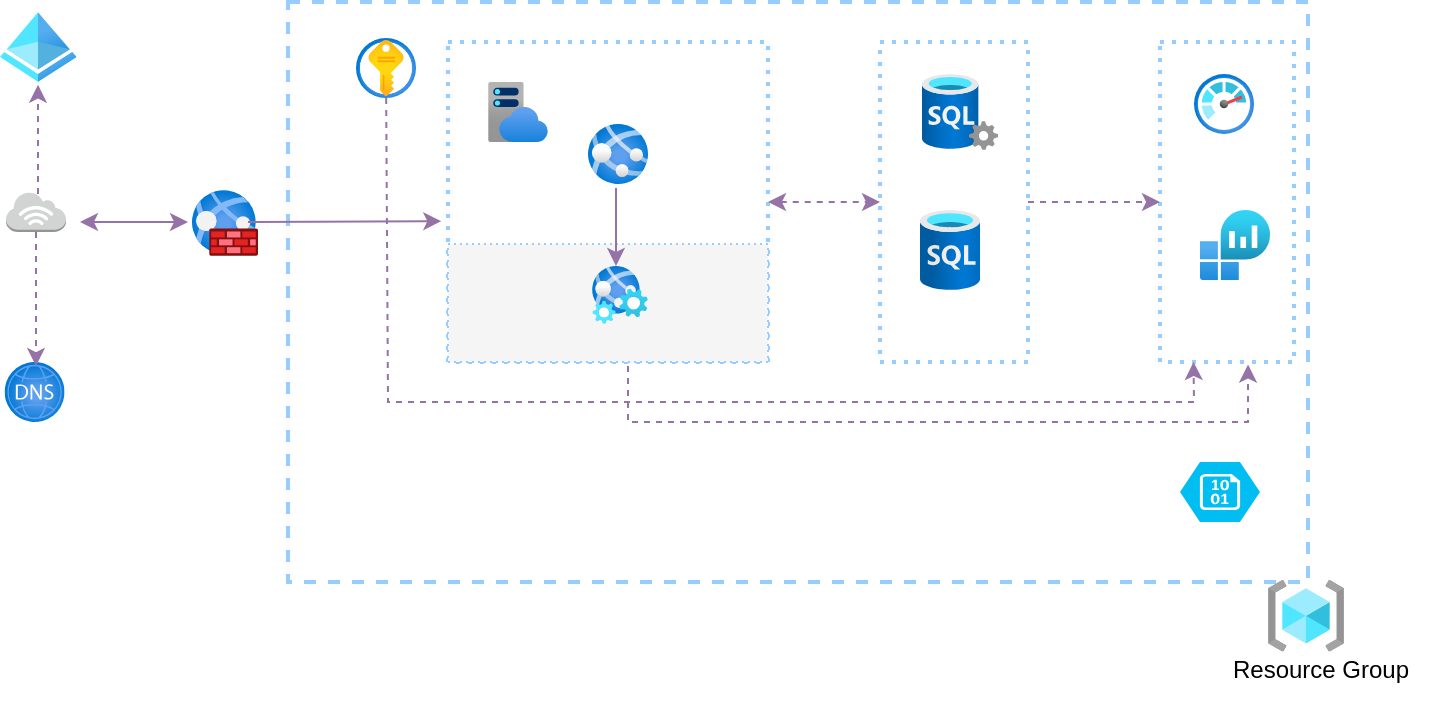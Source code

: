 <mxfile version="23.1.8" type="github">
  <diagram name="Page-1" id="44-TJ2VjL3WcBLJgvvHb">
    <mxGraphModel dx="794" dy="412" grid="1" gridSize="10" guides="1" tooltips="1" connect="1" arrows="1" fold="1" page="1" pageScale="1" pageWidth="850" pageHeight="1100" math="0" shadow="0">
      <root>
        <mxCell id="0" />
        <mxCell id="1" parent="0" />
        <mxCell id="4dPitYSo7VQBLm2kUd2n-1" value="" style="image;aspect=fixed;html=1;points=[];align=center;fontSize=12;image=img/lib/azure2/general/Resource_Groups.svg;" vertex="1" parent="1">
          <mxGeometry x="720" y="399" width="38" height="35.76" as="geometry" />
        </mxCell>
        <mxCell id="4dPitYSo7VQBLm2kUd2n-2" value="" style="fontStyle=0;verticalAlign=top;align=center;spacingTop=-2;fillColor=none;rounded=0;whiteSpace=wrap;html=1;strokeColor=#99CCFF;strokeWidth=2;dashed=1;container=1;collapsible=0;expand=0;recursiveResize=0;" vertex="1" parent="1">
          <mxGeometry x="230" y="110" width="510" height="290" as="geometry" />
        </mxCell>
        <mxCell id="4dPitYSo7VQBLm2kUd2n-5" value="" style="fontStyle=0;verticalAlign=top;align=center;spacingTop=-2;fillColor=none;rounded=0;whiteSpace=wrap;html=1;strokeColor=#99CCFF;strokeWidth=2;dashed=1;container=1;collapsible=0;expand=0;recursiveResize=0;dashPattern=1 2;" vertex="1" parent="4dPitYSo7VQBLm2kUd2n-2">
          <mxGeometry x="436" y="20" width="67" height="160" as="geometry" />
        </mxCell>
        <mxCell id="4dPitYSo7VQBLm2kUd2n-21" value="" style="image;aspect=fixed;html=1;points=[];align=center;fontSize=12;image=img/lib/azure2/management_governance/Monitor.svg;" vertex="1" parent="4dPitYSo7VQBLm2kUd2n-5">
          <mxGeometry x="17" y="16" width="30" height="30" as="geometry" />
        </mxCell>
        <mxCell id="4dPitYSo7VQBLm2kUd2n-22" value="" style="image;aspect=fixed;html=1;points=[];align=center;fontSize=12;image=img/lib/azure2/analytics/Log_Analytics_Workspaces.svg;" vertex="1" parent="4dPitYSo7VQBLm2kUd2n-5">
          <mxGeometry x="20" y="84" width="35" height="35" as="geometry" />
        </mxCell>
        <mxCell id="4dPitYSo7VQBLm2kUd2n-30" style="edgeStyle=orthogonalEdgeStyle;rounded=0;orthogonalLoop=1;jettySize=auto;html=1;entryX=0;entryY=0.5;entryDx=0;entryDy=0;dashed=1;fillColor=#e1d5e7;strokeColor=#9673a6;" edge="1" parent="4dPitYSo7VQBLm2kUd2n-2" source="4dPitYSo7VQBLm2kUd2n-6" target="4dPitYSo7VQBLm2kUd2n-5">
          <mxGeometry relative="1" as="geometry" />
        </mxCell>
        <mxCell id="4dPitYSo7VQBLm2kUd2n-6" value="" style="fontStyle=0;verticalAlign=top;align=center;spacingTop=-2;fillColor=none;rounded=0;whiteSpace=wrap;html=1;strokeColor=#99CCFF;strokeWidth=2;dashed=1;container=1;collapsible=0;expand=0;recursiveResize=0;dashPattern=1 2;" vertex="1" parent="4dPitYSo7VQBLm2kUd2n-2">
          <mxGeometry x="296" y="20" width="74" height="160" as="geometry" />
        </mxCell>
        <mxCell id="4dPitYSo7VQBLm2kUd2n-10" value="" style="image;aspect=fixed;html=1;points=[];align=center;fontSize=12;image=img/lib/azure2/databases/SQL_Server.svg;" vertex="1" parent="4dPitYSo7VQBLm2kUd2n-6">
          <mxGeometry x="21" y="16" width="38" height="38" as="geometry" />
        </mxCell>
        <mxCell id="4dPitYSo7VQBLm2kUd2n-11" value="" style="image;aspect=fixed;html=1;points=[];align=center;fontSize=12;image=img/lib/azure2/databases/SQL_Database.svg;" vertex="1" parent="4dPitYSo7VQBLm2kUd2n-6">
          <mxGeometry x="20" y="84" width="30" height="40" as="geometry" />
        </mxCell>
        <mxCell id="4dPitYSo7VQBLm2kUd2n-7" value="" style="fontStyle=0;verticalAlign=top;align=center;spacingTop=-2;fillColor=none;rounded=0;whiteSpace=wrap;html=1;strokeColor=#99CCFF;strokeWidth=2;dashed=1;container=1;collapsible=0;expand=0;recursiveResize=0;dashPattern=1 2;" vertex="1" parent="4dPitYSo7VQBLm2kUd2n-2">
          <mxGeometry x="80" y="20" width="160" height="160" as="geometry" />
        </mxCell>
        <mxCell id="4dPitYSo7VQBLm2kUd2n-8" value="" style="image;aspect=fixed;html=1;points=[];align=center;fontSize=12;image=img/lib/azure2/app_services/App_Services.svg;" vertex="1" parent="4dPitYSo7VQBLm2kUd2n-7">
          <mxGeometry x="70" y="41" width="30" height="30" as="geometry" />
        </mxCell>
        <mxCell id="4dPitYSo7VQBLm2kUd2n-9" value="" style="image;aspect=fixed;html=1;points=[];align=center;fontSize=12;image=img/lib/azure2/app_services/App_Service_Plans.svg;" vertex="1" parent="4dPitYSo7VQBLm2kUd2n-7">
          <mxGeometry x="20" y="20" width="30" height="30" as="geometry" />
        </mxCell>
        <mxCell id="4dPitYSo7VQBLm2kUd2n-13" value="" style="fontStyle=0;verticalAlign=top;align=center;spacingTop=-2;fillColor=#f5f5f5;rounded=0;whiteSpace=wrap;html=1;strokeColor=#99CCFF;strokeWidth=1;dashed=1;container=1;collapsible=0;expand=0;recursiveResize=0;dashPattern=1 2;fontColor=#333333;" vertex="1" parent="4dPitYSo7VQBLm2kUd2n-7">
          <mxGeometry y="101" width="160" height="59" as="geometry" />
        </mxCell>
        <mxCell id="4dPitYSo7VQBLm2kUd2n-15" value="" style="image;aspect=fixed;html=1;points=[];align=center;fontSize=12;image=img/lib/azure2/preview/Web_Environment.svg;" vertex="1" parent="4dPitYSo7VQBLm2kUd2n-13">
          <mxGeometry x="72" y="11" width="28" height="28.88" as="geometry" />
        </mxCell>
        <mxCell id="4dPitYSo7VQBLm2kUd2n-37" value="" style="endArrow=classic;html=1;rounded=0;entryX=0.657;entryY=1.008;entryDx=0;entryDy=0;entryPerimeter=0;dashed=1;fillColor=#e1d5e7;strokeColor=#9673a6;" edge="1" parent="4dPitYSo7VQBLm2kUd2n-13" target="4dPitYSo7VQBLm2kUd2n-5">
          <mxGeometry width="50" height="50" relative="1" as="geometry">
            <mxPoint x="90" y="61" as="sourcePoint" />
            <mxPoint x="420" y="89" as="targetPoint" />
            <Array as="points">
              <mxPoint x="90" y="89" />
              <mxPoint x="400" y="89" />
            </Array>
          </mxGeometry>
        </mxCell>
        <mxCell id="4dPitYSo7VQBLm2kUd2n-14" value="" style="image;aspect=fixed;html=1;points=[];align=center;fontSize=12;image=img/lib/azure2/security/Key_Vaults.svg;" vertex="1" parent="4dPitYSo7VQBLm2kUd2n-2">
          <mxGeometry x="34" y="18" width="30" height="30" as="geometry" />
        </mxCell>
        <mxCell id="4dPitYSo7VQBLm2kUd2n-16" value="" style="image;aspect=fixed;html=1;points=[];align=center;fontSize=12;image=img/lib/azure2/networking/Web_Application_Firewall_Policies_WAF.svg;" vertex="1" parent="4dPitYSo7VQBLm2kUd2n-2">
          <mxGeometry x="-48" y="94" width="33" height="33" as="geometry" />
        </mxCell>
        <mxCell id="4dPitYSo7VQBLm2kUd2n-19" value="" style="verticalLabelPosition=bottom;html=1;verticalAlign=top;align=center;strokeColor=none;fillColor=#00BEF2;shape=mxgraph.azure.storage_blob;" vertex="1" parent="4dPitYSo7VQBLm2kUd2n-2">
          <mxGeometry x="446" y="230" width="40" height="30" as="geometry" />
        </mxCell>
        <mxCell id="4dPitYSo7VQBLm2kUd2n-26" value="" style="endArrow=classic;html=1;rounded=0;entryX=0.25;entryY=1;entryDx=0;entryDy=0;dashed=1;fillColor=#e1d5e7;strokeColor=#9673a6;" edge="1" parent="4dPitYSo7VQBLm2kUd2n-2">
          <mxGeometry width="50" height="50" relative="1" as="geometry">
            <mxPoint x="49.09" y="48" as="sourcePoint" />
            <mxPoint x="452.75" y="180" as="targetPoint" />
            <Array as="points">
              <mxPoint x="50" y="200" />
              <mxPoint x="453" y="200" />
            </Array>
          </mxGeometry>
        </mxCell>
        <mxCell id="4dPitYSo7VQBLm2kUd2n-29" value="" style="endArrow=classic;startArrow=classic;html=1;rounded=0;exitX=1;exitY=0.5;exitDx=0;exitDy=0;entryX=0;entryY=0.5;entryDx=0;entryDy=0;dashed=1;fillColor=#e1d5e7;strokeColor=#9673a6;" edge="1" parent="4dPitYSo7VQBLm2kUd2n-2" source="4dPitYSo7VQBLm2kUd2n-7" target="4dPitYSo7VQBLm2kUd2n-6">
          <mxGeometry width="50" height="50" relative="1" as="geometry">
            <mxPoint x="250" y="131" as="sourcePoint" />
            <mxPoint x="300" y="81" as="targetPoint" />
          </mxGeometry>
        </mxCell>
        <mxCell id="4dPitYSo7VQBLm2kUd2n-3" value="Resource Group" style="text;html=1;align=center;verticalAlign=middle;resizable=0;points=[];autosize=1;strokeColor=none;fillColor=none;" vertex="1" parent="1">
          <mxGeometry x="691" y="429" width="110" height="30" as="geometry" />
        </mxCell>
        <mxCell id="4dPitYSo7VQBLm2kUd2n-17" value="" style="outlineConnect=0;dashed=0;verticalLabelPosition=bottom;verticalAlign=top;align=center;html=1;shape=mxgraph.aws3.internet_3;fillColor=#D2D3D3;gradientColor=none;" vertex="1" parent="1">
          <mxGeometry x="89" y="205" width="30" height="20" as="geometry" />
        </mxCell>
        <mxCell id="4dPitYSo7VQBLm2kUd2n-18" value="" style="image;aspect=fixed;html=1;points=[];align=center;fontSize=12;image=img/lib/azure2/identity/Azure_Active_Directory.svg;" vertex="1" parent="1">
          <mxGeometry x="86" y="115" width="38.28" height="35" as="geometry" />
        </mxCell>
        <mxCell id="4dPitYSo7VQBLm2kUd2n-20" value="" style="image;aspect=fixed;html=1;points=[];align=center;fontSize=12;image=img/lib/azure2/networking/DNS_Zones.svg;" vertex="1" parent="1">
          <mxGeometry x="88.28" y="290" width="30" height="30" as="geometry" />
        </mxCell>
        <mxCell id="4dPitYSo7VQBLm2kUd2n-27" value="" style="endArrow=classic;html=1;rounded=0;entryX=0.444;entryY=1.038;entryDx=0;entryDy=0;entryPerimeter=0;dashed=1;fillColor=#e1d5e7;strokeColor=#9673a6;" edge="1" parent="1">
          <mxGeometry width="50" height="50" relative="1" as="geometry">
            <mxPoint x="105" y="206" as="sourcePoint" />
            <mxPoint x="104.996" y="151.33" as="targetPoint" />
            <Array as="points" />
          </mxGeometry>
        </mxCell>
        <mxCell id="4dPitYSo7VQBLm2kUd2n-28" value="" style="endArrow=classic;html=1;rounded=0;dashed=1;exitX=0.5;exitY=1;exitDx=0;exitDy=0;exitPerimeter=0;entryX=0.524;entryY=0.067;entryDx=0;entryDy=0;entryPerimeter=0;fillColor=#e1d5e7;strokeColor=#9673a6;" edge="1" parent="1" source="4dPitYSo7VQBLm2kUd2n-17" target="4dPitYSo7VQBLm2kUd2n-20">
          <mxGeometry width="50" height="50" relative="1" as="geometry">
            <mxPoint x="122" y="216" as="sourcePoint" />
            <mxPoint x="111" y="290" as="targetPoint" />
            <Array as="points" />
          </mxGeometry>
        </mxCell>
        <mxCell id="4dPitYSo7VQBLm2kUd2n-34" value="" style="endArrow=classic;html=1;rounded=0;fillColor=#e1d5e7;strokeColor=#9673a6;" edge="1" parent="1">
          <mxGeometry width="50" height="50" relative="1" as="geometry">
            <mxPoint x="394" y="203" as="sourcePoint" />
            <mxPoint x="394" y="242" as="targetPoint" />
          </mxGeometry>
        </mxCell>
        <mxCell id="4dPitYSo7VQBLm2kUd2n-35" value="" style="endArrow=classic;startArrow=classic;html=1;rounded=0;fillColor=#e1d5e7;strokeColor=#9673a6;" edge="1" parent="1">
          <mxGeometry width="50" height="50" relative="1" as="geometry">
            <mxPoint x="126" y="220" as="sourcePoint" />
            <mxPoint x="180" y="220" as="targetPoint" />
          </mxGeometry>
        </mxCell>
        <mxCell id="4dPitYSo7VQBLm2kUd2n-36" value="" style="endArrow=classic;html=1;rounded=0;entryX=-0.021;entryY=0.56;entryDx=0;entryDy=0;entryPerimeter=0;fillColor=#e1d5e7;strokeColor=#9673a6;" edge="1" parent="1" target="4dPitYSo7VQBLm2kUd2n-7">
          <mxGeometry width="50" height="50" relative="1" as="geometry">
            <mxPoint x="210" y="220" as="sourcePoint" />
            <mxPoint x="260" y="170" as="targetPoint" />
          </mxGeometry>
        </mxCell>
      </root>
    </mxGraphModel>
  </diagram>
</mxfile>
